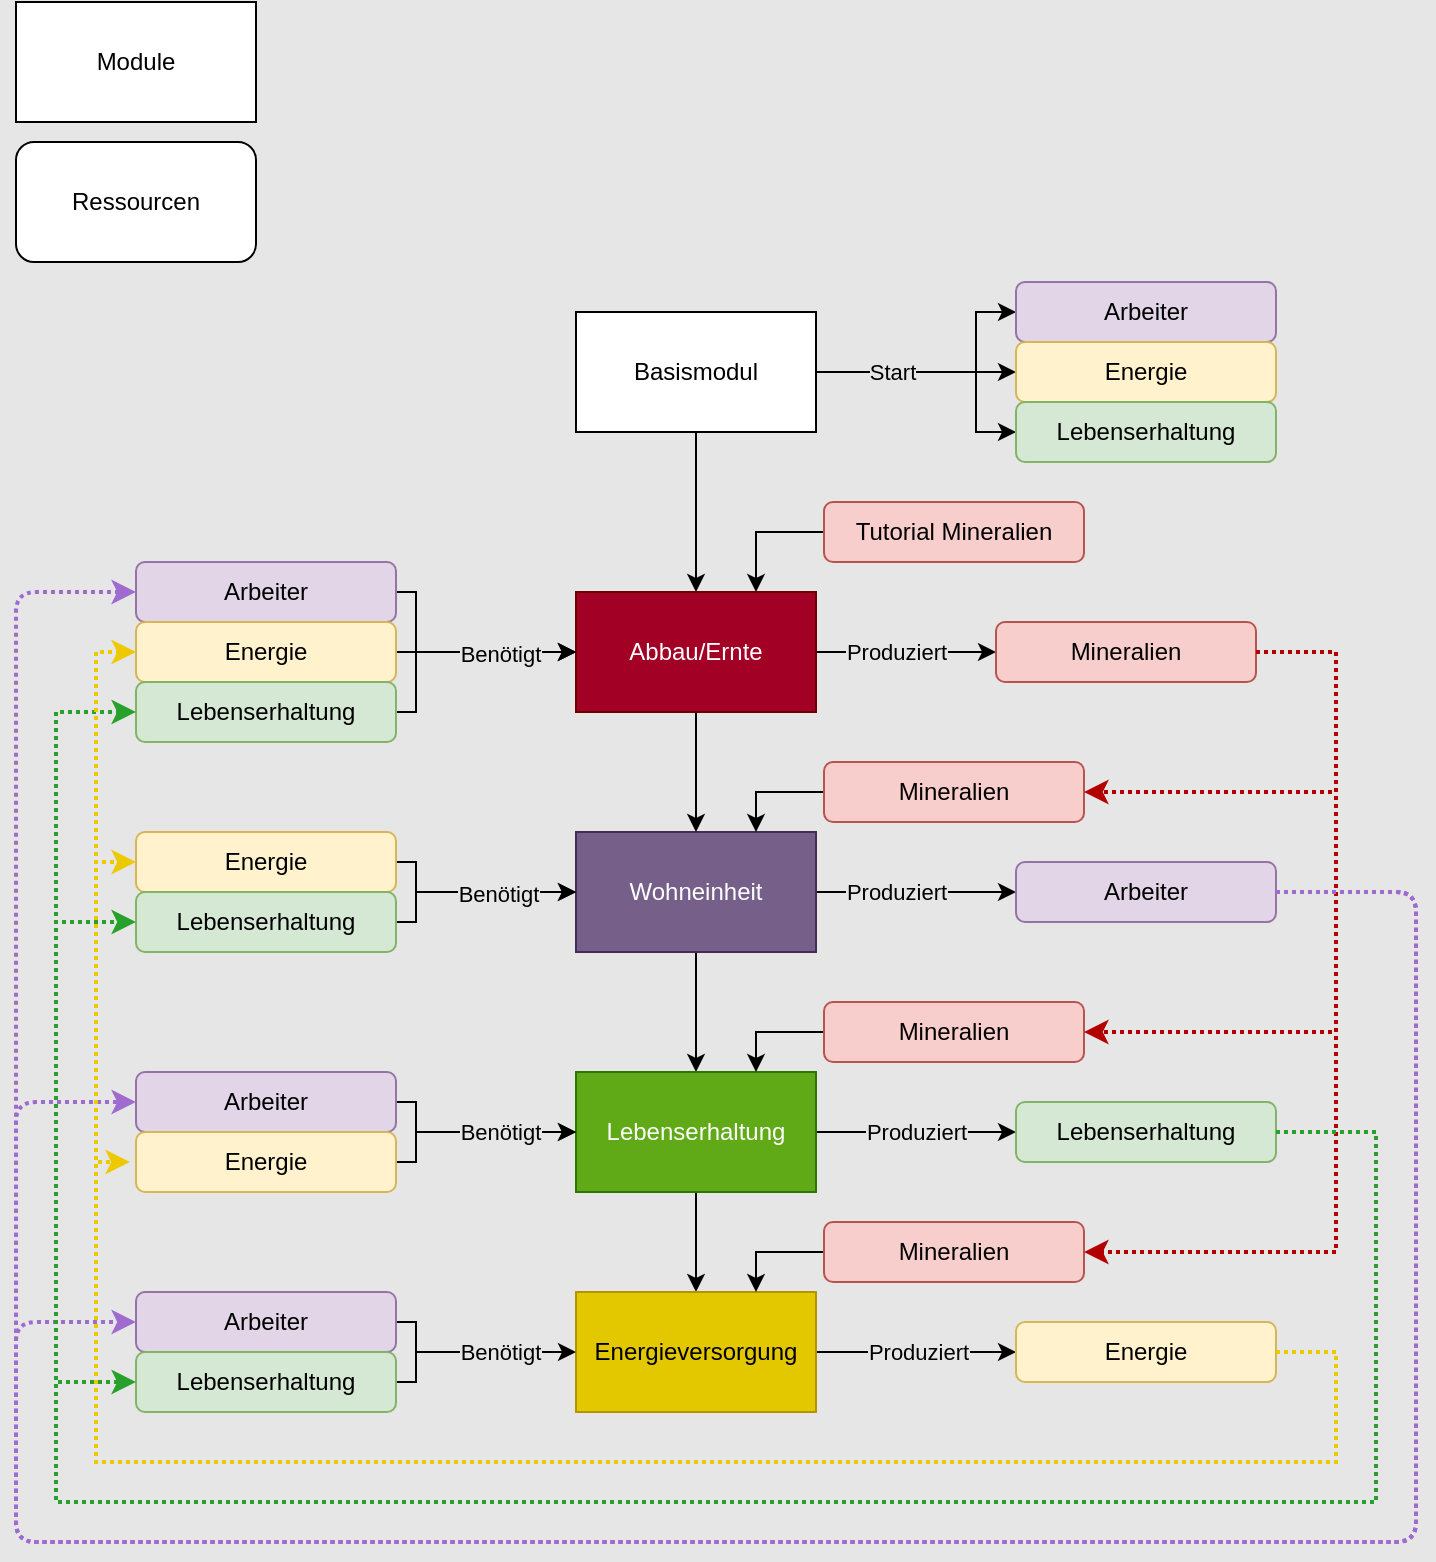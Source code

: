 <mxfile version="16.2.2" type="device"><diagram id="QVBsfEn_JqXu9C9TukYP" name="Page-1"><mxGraphModel dx="1394" dy="744" grid="1" gridSize="10" guides="1" tooltips="1" connect="1" arrows="1" fold="1" page="1" pageScale="1" pageWidth="827" pageHeight="1169" background="#E6E6E6" math="0" shadow="0"><root><mxCell id="0"/><mxCell id="1" parent="0"/><mxCell id="GeCSXCWZzSIDOGMFmoCm-12" style="edgeStyle=orthogonalEdgeStyle;rounded=0;orthogonalLoop=1;jettySize=auto;html=1;exitX=0.5;exitY=1;exitDx=0;exitDy=0;entryX=0.5;entryY=0;entryDx=0;entryDy=0;" edge="1" parent="1" source="GeCSXCWZzSIDOGMFmoCm-1" target="GeCSXCWZzSIDOGMFmoCm-3"><mxGeometry relative="1" as="geometry"><Array as="points"><mxPoint x="403" y="300"/><mxPoint x="403" y="300"/></Array></mxGeometry></mxCell><mxCell id="GeCSXCWZzSIDOGMFmoCm-76" style="edgeStyle=orthogonalEdgeStyle;rounded=0;orthogonalLoop=1;jettySize=auto;html=1;entryX=0;entryY=0.5;entryDx=0;entryDy=0;" edge="1" parent="1" source="GeCSXCWZzSIDOGMFmoCm-1" target="GeCSXCWZzSIDOGMFmoCm-78"><mxGeometry relative="1" as="geometry"><mxPoint x="553.0" y="215" as="targetPoint"/></mxGeometry></mxCell><mxCell id="GeCSXCWZzSIDOGMFmoCm-80" style="edgeStyle=orthogonalEdgeStyle;rounded=0;orthogonalLoop=1;jettySize=auto;html=1;entryX=0;entryY=0.5;entryDx=0;entryDy=0;" edge="1" parent="1" source="GeCSXCWZzSIDOGMFmoCm-1" target="GeCSXCWZzSIDOGMFmoCm-77"><mxGeometry relative="1" as="geometry"><Array as="points"><mxPoint x="543" y="215"/><mxPoint x="543" y="185"/></Array></mxGeometry></mxCell><mxCell id="GeCSXCWZzSIDOGMFmoCm-81" style="edgeStyle=orthogonalEdgeStyle;rounded=0;orthogonalLoop=1;jettySize=auto;html=1;entryX=0;entryY=0.5;entryDx=0;entryDy=0;" edge="1" parent="1" source="GeCSXCWZzSIDOGMFmoCm-1" target="GeCSXCWZzSIDOGMFmoCm-79"><mxGeometry relative="1" as="geometry"><Array as="points"><mxPoint x="543" y="215"/><mxPoint x="543" y="245"/></Array></mxGeometry></mxCell><mxCell id="GeCSXCWZzSIDOGMFmoCm-82" value="Start" style="edgeLabel;html=1;align=center;verticalAlign=middle;resizable=0;points=[];labelBackgroundColor=#E6E6E6;" vertex="1" connectable="0" parent="GeCSXCWZzSIDOGMFmoCm-81"><mxGeometry x="-0.531" relative="1" as="geometry"><mxPoint x="7" as="offset"/></mxGeometry></mxCell><mxCell id="GeCSXCWZzSIDOGMFmoCm-1" value="Basismodul" style="rounded=0;whiteSpace=wrap;html=1;" vertex="1" parent="1"><mxGeometry x="343" y="185" width="120" height="60" as="geometry"/></mxCell><mxCell id="GeCSXCWZzSIDOGMFmoCm-38" style="edgeStyle=orthogonalEdgeStyle;rounded=0;orthogonalLoop=1;jettySize=auto;html=1;entryX=0;entryY=0.5;entryDx=0;entryDy=0;" edge="1" parent="1" source="GeCSXCWZzSIDOGMFmoCm-2" target="GeCSXCWZzSIDOGMFmoCm-39"><mxGeometry relative="1" as="geometry"><mxPoint x="563" y="495" as="targetPoint"/></mxGeometry></mxCell><mxCell id="GeCSXCWZzSIDOGMFmoCm-40" value="Produziert" style="edgeLabel;html=1;align=center;verticalAlign=middle;resizable=0;points=[];labelBackgroundColor=#E6E6E6;" vertex="1" connectable="0" parent="GeCSXCWZzSIDOGMFmoCm-38"><mxGeometry x="-0.157" y="1" relative="1" as="geometry"><mxPoint x="-2" y="1" as="offset"/></mxGeometry></mxCell><mxCell id="GeCSXCWZzSIDOGMFmoCm-52" style="edgeStyle=orthogonalEdgeStyle;rounded=0;orthogonalLoop=1;jettySize=auto;html=1;exitX=0.5;exitY=1;exitDx=0;exitDy=0;entryX=0.5;entryY=0;entryDx=0;entryDy=0;" edge="1" parent="1" source="GeCSXCWZzSIDOGMFmoCm-2" target="GeCSXCWZzSIDOGMFmoCm-4"><mxGeometry relative="1" as="geometry"/></mxCell><mxCell id="GeCSXCWZzSIDOGMFmoCm-2" value="Wohneinheit" style="rounded=0;whiteSpace=wrap;html=1;fillColor=#76608a;fontColor=#ffffff;strokeColor=#432D57;" vertex="1" parent="1"><mxGeometry x="343" y="445" width="120" height="60" as="geometry"/></mxCell><mxCell id="GeCSXCWZzSIDOGMFmoCm-18" style="edgeStyle=orthogonalEdgeStyle;rounded=0;orthogonalLoop=1;jettySize=auto;html=1;exitX=1;exitY=0.5;exitDx=0;exitDy=0;entryX=0;entryY=0.5;entryDx=0;entryDy=0;" edge="1" parent="1" source="GeCSXCWZzSIDOGMFmoCm-3" target="GeCSXCWZzSIDOGMFmoCm-16"><mxGeometry relative="1" as="geometry"><Array as="points"><mxPoint x="523" y="355"/><mxPoint x="523" y="355"/></Array></mxGeometry></mxCell><mxCell id="GeCSXCWZzSIDOGMFmoCm-21" value="Produziert" style="edgeLabel;html=1;align=center;verticalAlign=middle;resizable=0;points=[];labelBackgroundColor=#E6E6E6;" vertex="1" connectable="0" parent="GeCSXCWZzSIDOGMFmoCm-18"><mxGeometry x="0.197" y="1" relative="1" as="geometry"><mxPoint x="-14" y="1" as="offset"/></mxGeometry></mxCell><mxCell id="GeCSXCWZzSIDOGMFmoCm-36" style="edgeStyle=orthogonalEdgeStyle;rounded=0;orthogonalLoop=1;jettySize=auto;html=1;entryX=0.5;entryY=0;entryDx=0;entryDy=0;" edge="1" parent="1" source="GeCSXCWZzSIDOGMFmoCm-3" target="GeCSXCWZzSIDOGMFmoCm-2"><mxGeometry relative="1" as="geometry"/></mxCell><mxCell id="GeCSXCWZzSIDOGMFmoCm-3" value="Abbau/Ernte" style="rounded=0;whiteSpace=wrap;html=1;fillColor=#a20025;strokeColor=#6F0000;shadow=0;sketch=0;glass=0;fontColor=#ffffff;" vertex="1" parent="1"><mxGeometry x="343" y="325" width="120" height="60" as="geometry"/></mxCell><mxCell id="GeCSXCWZzSIDOGMFmoCm-58" style="edgeStyle=orthogonalEdgeStyle;rounded=0;orthogonalLoop=1;jettySize=auto;html=1;entryX=0.5;entryY=0;entryDx=0;entryDy=0;" edge="1" parent="1" source="GeCSXCWZzSIDOGMFmoCm-4" target="GeCSXCWZzSIDOGMFmoCm-5"><mxGeometry relative="1" as="geometry"/></mxCell><mxCell id="GeCSXCWZzSIDOGMFmoCm-59" style="edgeStyle=orthogonalEdgeStyle;rounded=0;orthogonalLoop=1;jettySize=auto;html=1;entryX=0;entryY=0.5;entryDx=0;entryDy=0;" edge="1" parent="1" source="GeCSXCWZzSIDOGMFmoCm-4" target="GeCSXCWZzSIDOGMFmoCm-60"><mxGeometry relative="1" as="geometry"><mxPoint x="563" y="595" as="targetPoint"/></mxGeometry></mxCell><mxCell id="GeCSXCWZzSIDOGMFmoCm-92" value="Produziert" style="edgeLabel;html=1;align=center;verticalAlign=middle;resizable=0;points=[];labelBackgroundColor=#E6E6E6;" vertex="1" connectable="0" parent="GeCSXCWZzSIDOGMFmoCm-59"><mxGeometry x="-0.346" y="2" relative="1" as="geometry"><mxPoint x="17" y="2" as="offset"/></mxGeometry></mxCell><mxCell id="GeCSXCWZzSIDOGMFmoCm-4" value="Lebenserhaltung" style="rounded=0;whiteSpace=wrap;html=1;fillColor=#60a917;fontColor=#ffffff;strokeColor=#2D7600;" vertex="1" parent="1"><mxGeometry x="343" y="565" width="120" height="60" as="geometry"/></mxCell><mxCell id="GeCSXCWZzSIDOGMFmoCm-62" style="edgeStyle=orthogonalEdgeStyle;rounded=0;orthogonalLoop=1;jettySize=auto;html=1;entryX=0;entryY=0.5;entryDx=0;entryDy=0;" edge="1" parent="1" source="GeCSXCWZzSIDOGMFmoCm-5" target="GeCSXCWZzSIDOGMFmoCm-61"><mxGeometry relative="1" as="geometry"/></mxCell><mxCell id="GeCSXCWZzSIDOGMFmoCm-93" value="Produziert" style="edgeLabel;html=1;align=center;verticalAlign=middle;resizable=0;points=[];labelBackgroundColor=#E6E6E6;" vertex="1" connectable="0" parent="GeCSXCWZzSIDOGMFmoCm-62"><mxGeometry x="-0.151" relative="1" as="geometry"><mxPoint x="8" as="offset"/></mxGeometry></mxCell><mxCell id="GeCSXCWZzSIDOGMFmoCm-5" value="Energieversorgung" style="rounded=0;whiteSpace=wrap;html=1;fillColor=#e3c800;fontColor=#000000;strokeColor=#B09500;" vertex="1" parent="1"><mxGeometry x="343" y="675" width="120" height="60" as="geometry"/></mxCell><mxCell id="GeCSXCWZzSIDOGMFmoCm-6" value="Module" style="rounded=0;whiteSpace=wrap;html=1;" vertex="1" parent="1"><mxGeometry x="63" y="30" width="120" height="60" as="geometry"/></mxCell><mxCell id="GeCSXCWZzSIDOGMFmoCm-16" value="Mineralien" style="rounded=1;whiteSpace=wrap;html=1;fillColor=#f8cecc;strokeColor=#b85450;" vertex="1" parent="1"><mxGeometry x="553" y="340" width="130" height="30" as="geometry"/></mxCell><mxCell id="GeCSXCWZzSIDOGMFmoCm-22" style="edgeStyle=orthogonalEdgeStyle;rounded=0;orthogonalLoop=1;jettySize=auto;html=1;entryX=0;entryY=0.5;entryDx=0;entryDy=0;" edge="1" parent="1" source="GeCSXCWZzSIDOGMFmoCm-20" target="GeCSXCWZzSIDOGMFmoCm-3"><mxGeometry relative="1" as="geometry"><Array as="points"><mxPoint x="263" y="325"/><mxPoint x="263" y="355"/></Array></mxGeometry></mxCell><mxCell id="GeCSXCWZzSIDOGMFmoCm-20" value="Arbeiter" style="rounded=1;whiteSpace=wrap;html=1;fillColor=#e1d5e7;strokeColor=#9673a6;" vertex="1" parent="1"><mxGeometry x="123" y="310" width="130" height="30" as="geometry"/></mxCell><mxCell id="GeCSXCWZzSIDOGMFmoCm-25" style="edgeStyle=orthogonalEdgeStyle;rounded=0;orthogonalLoop=1;jettySize=auto;html=1;entryX=0;entryY=0.5;entryDx=0;entryDy=0;" edge="1" parent="1" source="GeCSXCWZzSIDOGMFmoCm-23" target="GeCSXCWZzSIDOGMFmoCm-3"><mxGeometry relative="1" as="geometry"/></mxCell><mxCell id="GeCSXCWZzSIDOGMFmoCm-23" value="Energie" style="rounded=1;whiteSpace=wrap;html=1;fillColor=#fff2cc;strokeColor=#d6b656;" vertex="1" parent="1"><mxGeometry x="123" y="340" width="130" height="30" as="geometry"/></mxCell><mxCell id="GeCSXCWZzSIDOGMFmoCm-26" style="edgeStyle=orthogonalEdgeStyle;rounded=0;orthogonalLoop=1;jettySize=auto;html=1;exitX=1;exitY=0.5;exitDx=0;exitDy=0;entryX=0;entryY=0.5;entryDx=0;entryDy=0;" edge="1" parent="1" source="GeCSXCWZzSIDOGMFmoCm-24" target="GeCSXCWZzSIDOGMFmoCm-3"><mxGeometry relative="1" as="geometry"><Array as="points"><mxPoint x="263" y="385"/><mxPoint x="263" y="355"/></Array></mxGeometry></mxCell><mxCell id="GeCSXCWZzSIDOGMFmoCm-27" value="Benötigt" style="edgeLabel;html=1;align=center;verticalAlign=middle;resizable=0;points=[];labelBackgroundColor=#E6E6E6;" vertex="1" connectable="0" parent="GeCSXCWZzSIDOGMFmoCm-26"><mxGeometry x="0.508" y="2" relative="1" as="geometry"><mxPoint x="-9" y="3" as="offset"/></mxGeometry></mxCell><mxCell id="GeCSXCWZzSIDOGMFmoCm-24" value="Lebenserhaltung" style="rounded=1;whiteSpace=wrap;html=1;fillColor=#d5e8d4;strokeColor=#82b366;" vertex="1" parent="1"><mxGeometry x="123" y="370" width="130" height="30" as="geometry"/></mxCell><mxCell id="GeCSXCWZzSIDOGMFmoCm-28" value="Ressourcen" style="rounded=1;whiteSpace=wrap;html=1;" vertex="1" parent="1"><mxGeometry x="63" y="100" width="120" height="60" as="geometry"/></mxCell><mxCell id="GeCSXCWZzSIDOGMFmoCm-39" value="Arbeiter" style="rounded=1;whiteSpace=wrap;html=1;fillColor=#e1d5e7;strokeColor=#9673a6;" vertex="1" parent="1"><mxGeometry x="563" y="460" width="130" height="30" as="geometry"/></mxCell><mxCell id="GeCSXCWZzSIDOGMFmoCm-44" style="edgeStyle=orthogonalEdgeStyle;rounded=0;orthogonalLoop=1;jettySize=auto;html=1;entryX=0;entryY=0.5;entryDx=0;entryDy=0;" edge="1" parent="1" source="GeCSXCWZzSIDOGMFmoCm-42" target="GeCSXCWZzSIDOGMFmoCm-2"><mxGeometry relative="1" as="geometry"><Array as="points"><mxPoint x="263" y="460"/><mxPoint x="263" y="475"/></Array></mxGeometry></mxCell><mxCell id="GeCSXCWZzSIDOGMFmoCm-42" value="Energie" style="rounded=1;whiteSpace=wrap;html=1;fillColor=#fff2cc;strokeColor=#d6b656;" vertex="1" parent="1"><mxGeometry x="123" y="445" width="130" height="30" as="geometry"/></mxCell><mxCell id="GeCSXCWZzSIDOGMFmoCm-47" style="edgeStyle=orthogonalEdgeStyle;rounded=0;orthogonalLoop=1;jettySize=auto;html=1;exitX=1;exitY=0.5;exitDx=0;exitDy=0;" edge="1" parent="1" source="GeCSXCWZzSIDOGMFmoCm-43"><mxGeometry relative="1" as="geometry"><mxPoint x="343" y="475" as="targetPoint"/><mxPoint x="243" y="505" as="sourcePoint"/><Array as="points"><mxPoint x="263" y="490"/><mxPoint x="263" y="475"/></Array></mxGeometry></mxCell><mxCell id="GeCSXCWZzSIDOGMFmoCm-48" value="Benötigt" style="edgeLabel;html=1;align=center;verticalAlign=middle;resizable=0;points=[];labelBackgroundColor=#E6E6E6;" vertex="1" connectable="0" parent="GeCSXCWZzSIDOGMFmoCm-47"><mxGeometry x="0.549" y="2" relative="1" as="geometry"><mxPoint x="-16" y="3" as="offset"/></mxGeometry></mxCell><mxCell id="GeCSXCWZzSIDOGMFmoCm-43" value="Lebenserhaltung" style="rounded=1;whiteSpace=wrap;html=1;fillColor=#d5e8d4;strokeColor=#82b366;" vertex="1" parent="1"><mxGeometry x="123" y="475" width="130" height="30" as="geometry"/></mxCell><mxCell id="GeCSXCWZzSIDOGMFmoCm-55" style="edgeStyle=orthogonalEdgeStyle;rounded=0;orthogonalLoop=1;jettySize=auto;html=1;entryX=0;entryY=0.5;entryDx=0;entryDy=0;" edge="1" parent="1" source="GeCSXCWZzSIDOGMFmoCm-53" target="GeCSXCWZzSIDOGMFmoCm-4"><mxGeometry relative="1" as="geometry"><Array as="points"><mxPoint x="263" y="580"/><mxPoint x="263" y="595"/></Array></mxGeometry></mxCell><mxCell id="GeCSXCWZzSIDOGMFmoCm-53" value="Arbeiter" style="rounded=1;whiteSpace=wrap;html=1;fillColor=#e1d5e7;strokeColor=#9673a6;" vertex="1" parent="1"><mxGeometry x="123" y="565" width="130" height="30" as="geometry"/></mxCell><mxCell id="GeCSXCWZzSIDOGMFmoCm-56" style="edgeStyle=orthogonalEdgeStyle;rounded=0;orthogonalLoop=1;jettySize=auto;html=1;exitX=1;exitY=0.5;exitDx=0;exitDy=0;" edge="1" parent="1" source="GeCSXCWZzSIDOGMFmoCm-54"><mxGeometry relative="1" as="geometry"><mxPoint x="343" y="595" as="targetPoint"/><Array as="points"><mxPoint x="263" y="610"/><mxPoint x="263" y="595"/></Array></mxGeometry></mxCell><mxCell id="GeCSXCWZzSIDOGMFmoCm-57" value="Benötigt" style="edgeLabel;html=1;align=center;verticalAlign=middle;resizable=0;points=[];labelBackgroundColor=#E6E6E6;" vertex="1" connectable="0" parent="GeCSXCWZzSIDOGMFmoCm-56"><mxGeometry x="0.389" y="1" relative="1" as="geometry"><mxPoint x="-6" y="1" as="offset"/></mxGeometry></mxCell><mxCell id="GeCSXCWZzSIDOGMFmoCm-54" value="Energie" style="rounded=1;whiteSpace=wrap;html=1;fillColor=#fff2cc;strokeColor=#d6b656;" vertex="1" parent="1"><mxGeometry x="123" y="595" width="130" height="30" as="geometry"/></mxCell><mxCell id="GeCSXCWZzSIDOGMFmoCm-60" value="Lebenserhaltung" style="rounded=1;whiteSpace=wrap;html=1;fillColor=#d5e8d4;strokeColor=#82b366;" vertex="1" parent="1"><mxGeometry x="563" y="580" width="130" height="30" as="geometry"/></mxCell><mxCell id="GeCSXCWZzSIDOGMFmoCm-61" value="Energie" style="rounded=1;whiteSpace=wrap;html=1;fillColor=#fff2cc;strokeColor=#d6b656;" vertex="1" parent="1"><mxGeometry x="563" y="690" width="130" height="30" as="geometry"/></mxCell><mxCell id="GeCSXCWZzSIDOGMFmoCm-63" style="edgeStyle=orthogonalEdgeStyle;rounded=0;orthogonalLoop=1;jettySize=auto;html=1;entryX=0;entryY=0.5;entryDx=0;entryDy=0;" edge="1" parent="1" source="GeCSXCWZzSIDOGMFmoCm-64"><mxGeometry relative="1" as="geometry"><mxPoint x="313" y="705" as="targetPoint"/><Array as="points"><mxPoint x="263" y="690"/><mxPoint x="263" y="705"/></Array></mxGeometry></mxCell><mxCell id="GeCSXCWZzSIDOGMFmoCm-64" value="Arbeiter" style="rounded=1;whiteSpace=wrap;html=1;fillColor=#e1d5e7;strokeColor=#9673a6;" vertex="1" parent="1"><mxGeometry x="123" y="675" width="130" height="30" as="geometry"/></mxCell><mxCell id="GeCSXCWZzSIDOGMFmoCm-65" style="edgeStyle=orthogonalEdgeStyle;rounded=0;orthogonalLoop=1;jettySize=auto;html=1;exitX=1;exitY=0.5;exitDx=0;exitDy=0;entryX=0;entryY=0.5;entryDx=0;entryDy=0;" edge="1" parent="1" source="GeCSXCWZzSIDOGMFmoCm-67" target="GeCSXCWZzSIDOGMFmoCm-5"><mxGeometry relative="1" as="geometry"><mxPoint x="333" y="705" as="targetPoint"/><Array as="points"><mxPoint x="263" y="720"/><mxPoint x="263" y="705"/></Array></mxGeometry></mxCell><mxCell id="GeCSXCWZzSIDOGMFmoCm-66" value="Benötigt" style="edgeLabel;html=1;align=center;verticalAlign=middle;resizable=0;points=[];labelBackgroundColor=#E6E6E6;" vertex="1" connectable="0" parent="GeCSXCWZzSIDOGMFmoCm-65"><mxGeometry x="0.389" y="1" relative="1" as="geometry"><mxPoint x="-6" y="1" as="offset"/></mxGeometry></mxCell><mxCell id="GeCSXCWZzSIDOGMFmoCm-67" value="Lebenserhaltung" style="rounded=1;whiteSpace=wrap;html=1;fillColor=#d5e8d4;strokeColor=#82b366;" vertex="1" parent="1"><mxGeometry x="123" y="705" width="130" height="30" as="geometry"/></mxCell><mxCell id="GeCSXCWZzSIDOGMFmoCm-71" style="edgeStyle=orthogonalEdgeStyle;rounded=0;orthogonalLoop=1;jettySize=auto;html=1;exitX=0;exitY=0.5;exitDx=0;exitDy=0;entryX=0.75;entryY=0;entryDx=0;entryDy=0;" edge="1" parent="1" source="GeCSXCWZzSIDOGMFmoCm-70" target="GeCSXCWZzSIDOGMFmoCm-2"><mxGeometry relative="1" as="geometry"/></mxCell><mxCell id="GeCSXCWZzSIDOGMFmoCm-70" value="Mineralien" style="rounded=1;whiteSpace=wrap;html=1;fillColor=#f8cecc;strokeColor=#b85450;" vertex="1" parent="1"><mxGeometry x="467" y="410" width="130" height="30" as="geometry"/></mxCell><mxCell id="GeCSXCWZzSIDOGMFmoCm-73" style="edgeStyle=orthogonalEdgeStyle;rounded=0;orthogonalLoop=1;jettySize=auto;html=1;entryX=0.75;entryY=0;entryDx=0;entryDy=0;" edge="1" parent="1" source="GeCSXCWZzSIDOGMFmoCm-72" target="GeCSXCWZzSIDOGMFmoCm-4"><mxGeometry relative="1" as="geometry"/></mxCell><mxCell id="GeCSXCWZzSIDOGMFmoCm-72" value="Mineralien" style="rounded=1;whiteSpace=wrap;html=1;fillColor=#f8cecc;strokeColor=#b85450;" vertex="1" parent="1"><mxGeometry x="467" y="530" width="130" height="30" as="geometry"/></mxCell><mxCell id="GeCSXCWZzSIDOGMFmoCm-75" style="edgeStyle=orthogonalEdgeStyle;rounded=0;orthogonalLoop=1;jettySize=auto;html=1;exitX=0;exitY=0.5;exitDx=0;exitDy=0;entryX=0.75;entryY=0;entryDx=0;entryDy=0;" edge="1" parent="1" source="GeCSXCWZzSIDOGMFmoCm-74" target="GeCSXCWZzSIDOGMFmoCm-5"><mxGeometry relative="1" as="geometry"/></mxCell><mxCell id="GeCSXCWZzSIDOGMFmoCm-74" value="Mineralien" style="rounded=1;whiteSpace=wrap;html=1;fillColor=#f8cecc;strokeColor=#b85450;" vertex="1" parent="1"><mxGeometry x="467" y="640" width="130" height="30" as="geometry"/></mxCell><mxCell id="GeCSXCWZzSIDOGMFmoCm-77" value="Arbeiter" style="rounded=1;whiteSpace=wrap;html=1;fillColor=#e1d5e7;strokeColor=#9673a6;" vertex="1" parent="1"><mxGeometry x="563" y="170" width="130" height="30" as="geometry"/></mxCell><mxCell id="GeCSXCWZzSIDOGMFmoCm-78" value="Energie" style="rounded=1;whiteSpace=wrap;html=1;fillColor=#fff2cc;strokeColor=#d6b656;" vertex="1" parent="1"><mxGeometry x="563" y="200" width="130" height="30" as="geometry"/></mxCell><mxCell id="GeCSXCWZzSIDOGMFmoCm-79" value="Lebenserhaltung" style="rounded=1;whiteSpace=wrap;html=1;fillColor=#d5e8d4;strokeColor=#82b366;" vertex="1" parent="1"><mxGeometry x="563" y="230" width="130" height="30" as="geometry"/></mxCell><mxCell id="GeCSXCWZzSIDOGMFmoCm-85" style="edgeStyle=orthogonalEdgeStyle;rounded=0;orthogonalLoop=1;jettySize=auto;html=1;entryX=0.75;entryY=0;entryDx=0;entryDy=0;" edge="1" parent="1" source="GeCSXCWZzSIDOGMFmoCm-83" target="GeCSXCWZzSIDOGMFmoCm-3"><mxGeometry relative="1" as="geometry"/></mxCell><mxCell id="GeCSXCWZzSIDOGMFmoCm-83" value="Tutorial Mineralien" style="rounded=1;whiteSpace=wrap;html=1;fillColor=#f8cecc;strokeColor=#b85450;" vertex="1" parent="1"><mxGeometry x="467" y="280" width="130" height="30" as="geometry"/></mxCell><mxCell id="GeCSXCWZzSIDOGMFmoCm-108" style="edgeStyle=orthogonalEdgeStyle;sketch=0;jumpStyle=none;orthogonalLoop=1;jettySize=auto;html=1;exitX=0.5;exitY=1;exitDx=0;exitDy=0;shadow=0;dashed=1;dashPattern=1 1;startArrow=none;startFill=0;endArrow=classic;endFill=1;strokeColor=#28A12C;strokeWidth=2;" edge="1" parent="1"><mxGeometry relative="1" as="geometry"><mxPoint x="403" y="630" as="sourcePoint"/><mxPoint x="403" y="630" as="targetPoint"/></mxGeometry></mxCell><mxCell id="GeCSXCWZzSIDOGMFmoCm-109" value="" style="group" vertex="1" connectable="0" parent="1"><mxGeometry x="723" y="355" height="300" as="geometry"/></mxCell><mxCell id="GeCSXCWZzSIDOGMFmoCm-89" style="edgeStyle=orthogonalEdgeStyle;rounded=0;orthogonalLoop=1;jettySize=auto;html=1;entryX=1;entryY=0.5;entryDx=0;entryDy=0;fillColor=#e51400;strokeColor=#B20000;dashed=1;dashPattern=1 1;strokeWidth=2;" edge="1" parent="GeCSXCWZzSIDOGMFmoCm-109" source="GeCSXCWZzSIDOGMFmoCm-16" target="GeCSXCWZzSIDOGMFmoCm-70"><mxGeometry relative="1" as="geometry"><mxPoint x="10" y="75" as="targetPoint"/><Array as="points"><mxPoint/><mxPoint y="70"/></Array></mxGeometry></mxCell><mxCell id="GeCSXCWZzSIDOGMFmoCm-90" style="edgeStyle=orthogonalEdgeStyle;rounded=0;orthogonalLoop=1;jettySize=auto;html=1;entryX=1;entryY=0.5;entryDx=0;entryDy=0;fillColor=#e51400;strokeColor=#B20000;dashed=1;dashPattern=1 1;strokeWidth=2;" edge="1" parent="GeCSXCWZzSIDOGMFmoCm-109" source="GeCSXCWZzSIDOGMFmoCm-16" target="GeCSXCWZzSIDOGMFmoCm-72"><mxGeometry relative="1" as="geometry"><Array as="points"><mxPoint/><mxPoint y="190"/></Array></mxGeometry></mxCell><mxCell id="GeCSXCWZzSIDOGMFmoCm-91" style="edgeStyle=orthogonalEdgeStyle;rounded=0;orthogonalLoop=1;jettySize=auto;html=1;entryX=1;entryY=0.5;entryDx=0;entryDy=0;fillColor=#e51400;strokeColor=#B20000;dashed=1;dashPattern=1 1;strokeWidth=2;" edge="1" parent="GeCSXCWZzSIDOGMFmoCm-109" source="GeCSXCWZzSIDOGMFmoCm-16" target="GeCSXCWZzSIDOGMFmoCm-74"><mxGeometry relative="1" as="geometry"><Array as="points"><mxPoint/><mxPoint y="300"/></Array></mxGeometry></mxCell><mxCell id="GeCSXCWZzSIDOGMFmoCm-112" value="" style="group" vertex="1" connectable="0" parent="1"><mxGeometry x="63" y="325" width="700" height="475" as="geometry"/></mxCell><mxCell id="GeCSXCWZzSIDOGMFmoCm-95" style="edgeStyle=orthogonalEdgeStyle;rounded=1;orthogonalLoop=1;jettySize=auto;html=1;entryX=0;entryY=0.5;entryDx=0;entryDy=0;fillColor=#76608a;strokeColor=#9F6BCF;dashed=1;strokeWidth=2;jumpStyle=none;sketch=0;shadow=0;startArrow=none;startFill=0;endArrow=classic;endFill=1;dashPattern=1 1;" edge="1" parent="GeCSXCWZzSIDOGMFmoCm-112" source="GeCSXCWZzSIDOGMFmoCm-39" target="GeCSXCWZzSIDOGMFmoCm-64"><mxGeometry relative="1" as="geometry"><mxPoint x="710" y="150.0" as="targetPoint"/><Array as="points"><mxPoint x="700" y="150.0"/><mxPoint x="700" y="475.0"/><mxPoint y="475.0"/><mxPoint y="365.0"/></Array></mxGeometry></mxCell><mxCell id="GeCSXCWZzSIDOGMFmoCm-103" style="edgeStyle=orthogonalEdgeStyle;rounded=1;orthogonalLoop=1;jettySize=auto;html=1;entryX=0;entryY=0.5;entryDx=0;entryDy=0;fillColor=#76608a;strokeColor=#9F6BCF;dashed=1;strokeWidth=2;jumpStyle=none;sketch=0;shadow=0;startArrow=none;startFill=0;endArrow=classic;endFill=1;dashPattern=1 1;" edge="1" parent="GeCSXCWZzSIDOGMFmoCm-112" source="GeCSXCWZzSIDOGMFmoCm-39" target="GeCSXCWZzSIDOGMFmoCm-53"><mxGeometry relative="1" as="geometry"><Array as="points"><mxPoint x="700" y="150.0"/><mxPoint x="700" y="475.0"/><mxPoint y="475.0"/><mxPoint y="255.0"/></Array></mxGeometry></mxCell><mxCell id="GeCSXCWZzSIDOGMFmoCm-104" style="edgeStyle=orthogonalEdgeStyle;rounded=1;orthogonalLoop=1;jettySize=auto;html=1;entryX=0;entryY=0.5;entryDx=0;entryDy=0;fillColor=#76608a;strokeColor=#9F6BCF;dashed=1;strokeWidth=2;jumpStyle=none;sketch=0;shadow=0;startArrow=none;startFill=0;endArrow=classic;endFill=1;dashPattern=1 1;" edge="1" parent="GeCSXCWZzSIDOGMFmoCm-112" source="GeCSXCWZzSIDOGMFmoCm-39" target="GeCSXCWZzSIDOGMFmoCm-20"><mxGeometry relative="1" as="geometry"><Array as="points"><mxPoint x="700" y="150.0"/><mxPoint x="700" y="475.0"/><mxPoint y="475.0"/><mxPoint/></Array></mxGeometry></mxCell><mxCell id="GeCSXCWZzSIDOGMFmoCm-113" value="" style="group" vertex="1" connectable="0" parent="1"><mxGeometry x="83" y="385" width="660" height="395" as="geometry"/></mxCell><mxCell id="GeCSXCWZzSIDOGMFmoCm-101" style="edgeStyle=orthogonalEdgeStyle;rounded=0;orthogonalLoop=1;jettySize=auto;html=1;entryX=0;entryY=0.5;entryDx=0;entryDy=0;fillColor=#6d8764;strokeColor=#28A12C;strokeWidth=2;dashed=1;dashPattern=1 1;" edge="1" parent="GeCSXCWZzSIDOGMFmoCm-113" source="GeCSXCWZzSIDOGMFmoCm-60" target="GeCSXCWZzSIDOGMFmoCm-43"><mxGeometry relative="1" as="geometry"><Array as="points"><mxPoint x="660" y="210.0"/><mxPoint x="660" y="395"/><mxPoint y="395"/><mxPoint y="105.0"/></Array></mxGeometry></mxCell><mxCell id="GeCSXCWZzSIDOGMFmoCm-102" style="edgeStyle=orthogonalEdgeStyle;rounded=0;orthogonalLoop=1;jettySize=auto;html=1;entryX=0;entryY=0.5;entryDx=0;entryDy=0;fillColor=#6d8764;strokeColor=#28A12C;strokeWidth=2;dashed=1;dashPattern=1 1;" edge="1" parent="GeCSXCWZzSIDOGMFmoCm-113" source="GeCSXCWZzSIDOGMFmoCm-60" target="GeCSXCWZzSIDOGMFmoCm-24"><mxGeometry relative="1" as="geometry"><Array as="points"><mxPoint x="660" y="210.0"/><mxPoint x="660" y="395"/><mxPoint y="395"/><mxPoint/></Array></mxGeometry></mxCell><mxCell id="GeCSXCWZzSIDOGMFmoCm-98" style="edgeStyle=orthogonalEdgeStyle;rounded=0;orthogonalLoop=1;jettySize=auto;html=1;entryX=0;entryY=0.5;entryDx=0;entryDy=0;fillColor=#6d8764;strokeColor=#28A12C;strokeWidth=2;dashed=1;dashPattern=1 1;" edge="1" parent="GeCSXCWZzSIDOGMFmoCm-113" source="GeCSXCWZzSIDOGMFmoCm-60" target="GeCSXCWZzSIDOGMFmoCm-67"><mxGeometry relative="1" as="geometry"><mxPoint x="660" y="395" as="targetPoint"/><mxPoint x="610" y="210.029" as="sourcePoint"/><Array as="points"><mxPoint x="660" y="210.0"/><mxPoint x="660" y="395"/><mxPoint y="395"/><mxPoint y="335"/></Array></mxGeometry></mxCell><mxCell id="GeCSXCWZzSIDOGMFmoCm-114" value="" style="group" vertex="1" connectable="0" parent="1"><mxGeometry x="103" y="355" width="620" height="405" as="geometry"/></mxCell><mxCell id="GeCSXCWZzSIDOGMFmoCm-97" style="edgeStyle=orthogonalEdgeStyle;rounded=0;orthogonalLoop=1;jettySize=auto;html=1;exitX=1;exitY=0.5;exitDx=0;exitDy=0;fillColor=#e3c800;strokeColor=#EDC900;strokeWidth=2;dashed=1;dashPattern=1 1;" edge="1" parent="GeCSXCWZzSIDOGMFmoCm-114" source="GeCSXCWZzSIDOGMFmoCm-61"><mxGeometry relative="1" as="geometry"><mxPoint x="17" y="255" as="targetPoint"/><Array as="points"><mxPoint x="620" y="350.0"/><mxPoint x="620" y="405.0"/><mxPoint y="405.0"/><mxPoint y="255"/></Array></mxGeometry></mxCell><mxCell id="GeCSXCWZzSIDOGMFmoCm-99" style="edgeStyle=orthogonalEdgeStyle;rounded=0;orthogonalLoop=1;jettySize=auto;html=1;entryX=0;entryY=0.5;entryDx=0;entryDy=0;fillColor=#e3c800;strokeColor=#EDC900;strokeWidth=2;dashed=1;dashPattern=1 1;" edge="1" parent="GeCSXCWZzSIDOGMFmoCm-114" source="GeCSXCWZzSIDOGMFmoCm-61" target="GeCSXCWZzSIDOGMFmoCm-42"><mxGeometry relative="1" as="geometry"><Array as="points"><mxPoint x="620" y="350.0"/><mxPoint x="620" y="405.0"/><mxPoint y="405.0"/><mxPoint y="105"/></Array></mxGeometry></mxCell><mxCell id="GeCSXCWZzSIDOGMFmoCm-100" style="edgeStyle=orthogonalEdgeStyle;rounded=0;orthogonalLoop=1;jettySize=auto;html=1;entryX=0;entryY=0.5;entryDx=0;entryDy=0;fillColor=#e3c800;strokeColor=#EDC900;strokeWidth=2;dashed=1;dashPattern=1 1;" edge="1" parent="GeCSXCWZzSIDOGMFmoCm-114" source="GeCSXCWZzSIDOGMFmoCm-61" target="GeCSXCWZzSIDOGMFmoCm-23"><mxGeometry relative="1" as="geometry"><Array as="points"><mxPoint x="620" y="350.0"/><mxPoint x="620" y="405.0"/><mxPoint y="405.0"/><mxPoint/></Array></mxGeometry></mxCell></root></mxGraphModel></diagram></mxfile>